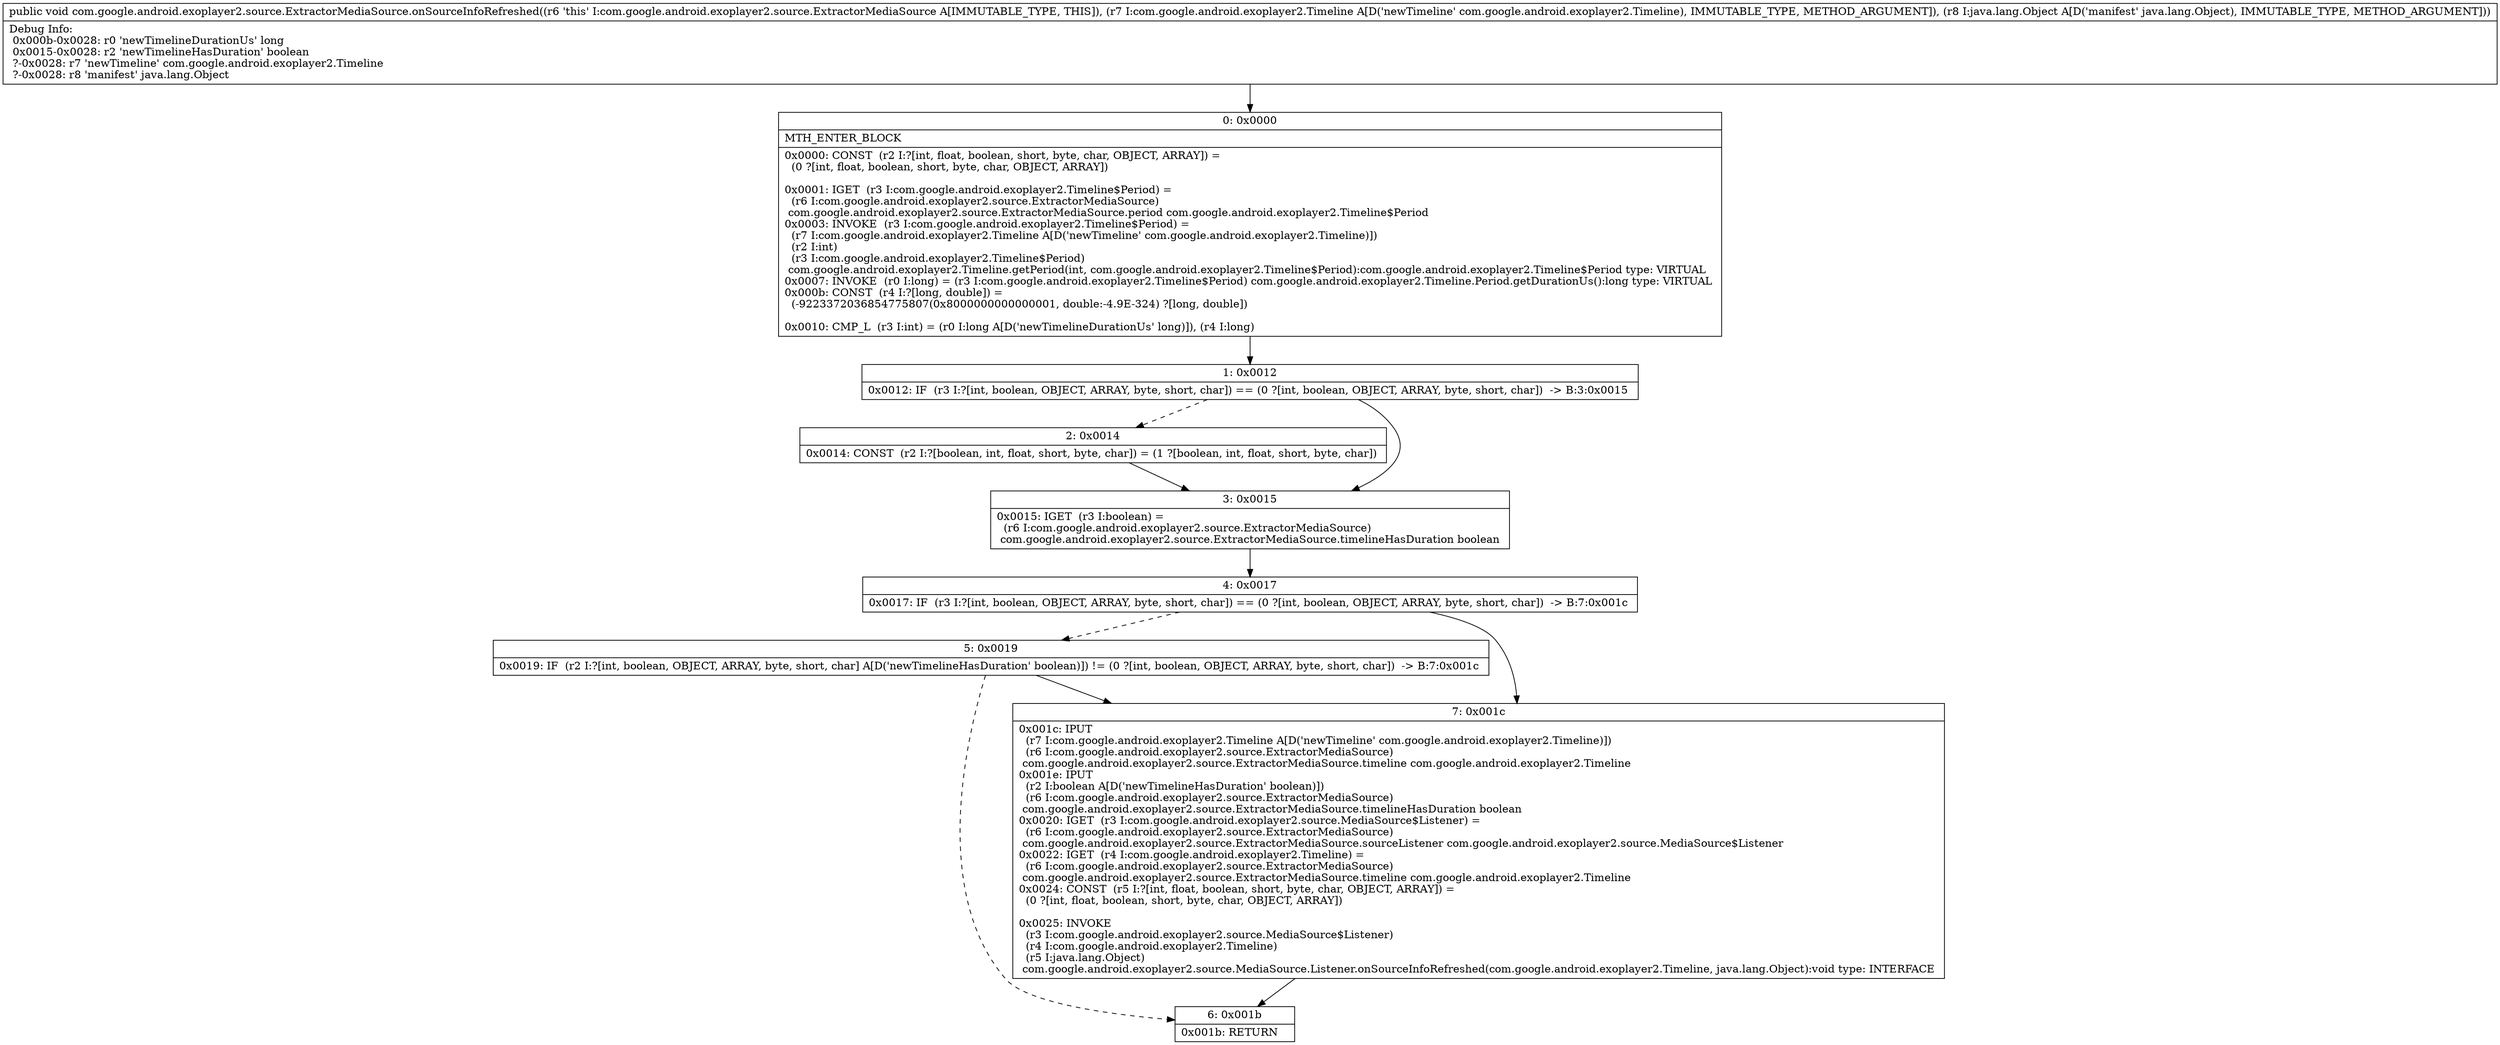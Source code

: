digraph "CFG forcom.google.android.exoplayer2.source.ExtractorMediaSource.onSourceInfoRefreshed(Lcom\/google\/android\/exoplayer2\/Timeline;Ljava\/lang\/Object;)V" {
Node_0 [shape=record,label="{0\:\ 0x0000|MTH_ENTER_BLOCK\l|0x0000: CONST  (r2 I:?[int, float, boolean, short, byte, char, OBJECT, ARRAY]) = \l  (0 ?[int, float, boolean, short, byte, char, OBJECT, ARRAY])\l \l0x0001: IGET  (r3 I:com.google.android.exoplayer2.Timeline$Period) = \l  (r6 I:com.google.android.exoplayer2.source.ExtractorMediaSource)\l com.google.android.exoplayer2.source.ExtractorMediaSource.period com.google.android.exoplayer2.Timeline$Period \l0x0003: INVOKE  (r3 I:com.google.android.exoplayer2.Timeline$Period) = \l  (r7 I:com.google.android.exoplayer2.Timeline A[D('newTimeline' com.google.android.exoplayer2.Timeline)])\l  (r2 I:int)\l  (r3 I:com.google.android.exoplayer2.Timeline$Period)\l com.google.android.exoplayer2.Timeline.getPeriod(int, com.google.android.exoplayer2.Timeline$Period):com.google.android.exoplayer2.Timeline$Period type: VIRTUAL \l0x0007: INVOKE  (r0 I:long) = (r3 I:com.google.android.exoplayer2.Timeline$Period) com.google.android.exoplayer2.Timeline.Period.getDurationUs():long type: VIRTUAL \l0x000b: CONST  (r4 I:?[long, double]) = \l  (\-9223372036854775807(0x8000000000000001, double:\-4.9E\-324) ?[long, double])\l \l0x0010: CMP_L  (r3 I:int) = (r0 I:long A[D('newTimelineDurationUs' long)]), (r4 I:long) \l}"];
Node_1 [shape=record,label="{1\:\ 0x0012|0x0012: IF  (r3 I:?[int, boolean, OBJECT, ARRAY, byte, short, char]) == (0 ?[int, boolean, OBJECT, ARRAY, byte, short, char])  \-\> B:3:0x0015 \l}"];
Node_2 [shape=record,label="{2\:\ 0x0014|0x0014: CONST  (r2 I:?[boolean, int, float, short, byte, char]) = (1 ?[boolean, int, float, short, byte, char]) \l}"];
Node_3 [shape=record,label="{3\:\ 0x0015|0x0015: IGET  (r3 I:boolean) = \l  (r6 I:com.google.android.exoplayer2.source.ExtractorMediaSource)\l com.google.android.exoplayer2.source.ExtractorMediaSource.timelineHasDuration boolean \l}"];
Node_4 [shape=record,label="{4\:\ 0x0017|0x0017: IF  (r3 I:?[int, boolean, OBJECT, ARRAY, byte, short, char]) == (0 ?[int, boolean, OBJECT, ARRAY, byte, short, char])  \-\> B:7:0x001c \l}"];
Node_5 [shape=record,label="{5\:\ 0x0019|0x0019: IF  (r2 I:?[int, boolean, OBJECT, ARRAY, byte, short, char] A[D('newTimelineHasDuration' boolean)]) != (0 ?[int, boolean, OBJECT, ARRAY, byte, short, char])  \-\> B:7:0x001c \l}"];
Node_6 [shape=record,label="{6\:\ 0x001b|0x001b: RETURN   \l}"];
Node_7 [shape=record,label="{7\:\ 0x001c|0x001c: IPUT  \l  (r7 I:com.google.android.exoplayer2.Timeline A[D('newTimeline' com.google.android.exoplayer2.Timeline)])\l  (r6 I:com.google.android.exoplayer2.source.ExtractorMediaSource)\l com.google.android.exoplayer2.source.ExtractorMediaSource.timeline com.google.android.exoplayer2.Timeline \l0x001e: IPUT  \l  (r2 I:boolean A[D('newTimelineHasDuration' boolean)])\l  (r6 I:com.google.android.exoplayer2.source.ExtractorMediaSource)\l com.google.android.exoplayer2.source.ExtractorMediaSource.timelineHasDuration boolean \l0x0020: IGET  (r3 I:com.google.android.exoplayer2.source.MediaSource$Listener) = \l  (r6 I:com.google.android.exoplayer2.source.ExtractorMediaSource)\l com.google.android.exoplayer2.source.ExtractorMediaSource.sourceListener com.google.android.exoplayer2.source.MediaSource$Listener \l0x0022: IGET  (r4 I:com.google.android.exoplayer2.Timeline) = \l  (r6 I:com.google.android.exoplayer2.source.ExtractorMediaSource)\l com.google.android.exoplayer2.source.ExtractorMediaSource.timeline com.google.android.exoplayer2.Timeline \l0x0024: CONST  (r5 I:?[int, float, boolean, short, byte, char, OBJECT, ARRAY]) = \l  (0 ?[int, float, boolean, short, byte, char, OBJECT, ARRAY])\l \l0x0025: INVOKE  \l  (r3 I:com.google.android.exoplayer2.source.MediaSource$Listener)\l  (r4 I:com.google.android.exoplayer2.Timeline)\l  (r5 I:java.lang.Object)\l com.google.android.exoplayer2.source.MediaSource.Listener.onSourceInfoRefreshed(com.google.android.exoplayer2.Timeline, java.lang.Object):void type: INTERFACE \l}"];
MethodNode[shape=record,label="{public void com.google.android.exoplayer2.source.ExtractorMediaSource.onSourceInfoRefreshed((r6 'this' I:com.google.android.exoplayer2.source.ExtractorMediaSource A[IMMUTABLE_TYPE, THIS]), (r7 I:com.google.android.exoplayer2.Timeline A[D('newTimeline' com.google.android.exoplayer2.Timeline), IMMUTABLE_TYPE, METHOD_ARGUMENT]), (r8 I:java.lang.Object A[D('manifest' java.lang.Object), IMMUTABLE_TYPE, METHOD_ARGUMENT]))  | Debug Info:\l  0x000b\-0x0028: r0 'newTimelineDurationUs' long\l  0x0015\-0x0028: r2 'newTimelineHasDuration' boolean\l  ?\-0x0028: r7 'newTimeline' com.google.android.exoplayer2.Timeline\l  ?\-0x0028: r8 'manifest' java.lang.Object\l}"];
MethodNode -> Node_0;
Node_0 -> Node_1;
Node_1 -> Node_2[style=dashed];
Node_1 -> Node_3;
Node_2 -> Node_3;
Node_3 -> Node_4;
Node_4 -> Node_5[style=dashed];
Node_4 -> Node_7;
Node_5 -> Node_6[style=dashed];
Node_5 -> Node_7;
Node_7 -> Node_6;
}

